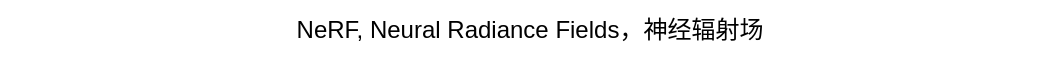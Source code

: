 <mxfile version="21.7.4" type="github">
  <diagram name="第 1 页" id="8saL1OhqFDcUNK80V5r-">
    <mxGraphModel dx="838" dy="490" grid="1" gridSize="10" guides="1" tooltips="1" connect="1" arrows="1" fold="1" page="1" pageScale="1" pageWidth="827" pageHeight="1169" math="0" shadow="0">
      <root>
        <mxCell id="0" />
        <mxCell id="1" parent="0" />
        <mxCell id="YGvIgLedCp6DtXdnREWc-1" value="NeRF, Neural Radiance Fields，神经辐射场&lt;br&gt;" style="text;html=1;strokeColor=none;fillColor=none;align=center;verticalAlign=middle;whiteSpace=wrap;rounded=0;" vertex="1" parent="1">
          <mxGeometry x="80" y="70" width="530" height="30" as="geometry" />
        </mxCell>
      </root>
    </mxGraphModel>
  </diagram>
</mxfile>
